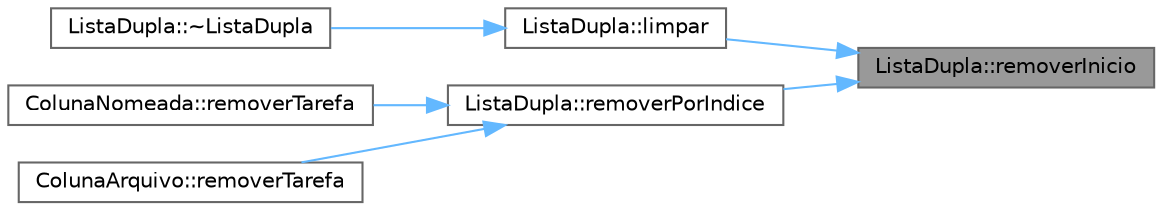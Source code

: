 digraph "ListaDupla::removerInicio"
{
 // INTERACTIVE_SVG=YES
 // LATEX_PDF_SIZE
  bgcolor="transparent";
  edge [fontname=Helvetica,fontsize=10,labelfontname=Helvetica,labelfontsize=10];
  node [fontname=Helvetica,fontsize=10,shape=box,height=0.2,width=0.4];
  rankdir="RL";
  Node1 [id="Node000001",label="ListaDupla::removerInicio",height=0.2,width=0.4,color="gray40", fillcolor="grey60", style="filled", fontcolor="black",tooltip="Remove a tarefa do início da lista."];
  Node1 -> Node2 [id="edge6_Node000001_Node000002",dir="back",color="steelblue1",style="solid",tooltip=" "];
  Node2 [id="Node000002",label="ListaDupla::limpar",height=0.2,width=0.4,color="grey40", fillcolor="white", style="filled",URL="$dd/d91/class_lista_dupla.html#abfef1d092f78fb6862087097d809f1e7",tooltip="Remove todos os nós da lista e libera a memória."];
  Node2 -> Node3 [id="edge7_Node000002_Node000003",dir="back",color="steelblue1",style="solid",tooltip=" "];
  Node3 [id="Node000003",label="ListaDupla::~ListaDupla",height=0.2,width=0.4,color="grey40", fillcolor="white", style="filled",URL="$dd/d91/class_lista_dupla.html#a63481f371df6767019c8705208067514",tooltip="Destrutor da classe ListaDupla."];
  Node1 -> Node4 [id="edge8_Node000001_Node000004",dir="back",color="steelblue1",style="solid",tooltip=" "];
  Node4 [id="Node000004",label="ListaDupla::removerPorIndice",height=0.2,width=0.4,color="grey40", fillcolor="white", style="filled",URL="$dd/d91/class_lista_dupla.html#ab976735e9038a9bd590a764b2a832e45",tooltip="Remove a tarefa da lista pelo índice."];
  Node4 -> Node5 [id="edge9_Node000004_Node000005",dir="back",color="steelblue1",style="solid",tooltip=" "];
  Node5 [id="Node000005",label="ColunaNomeada::removerTarefa",height=0.2,width=0.4,color="grey40", fillcolor="white", style="filled",URL="$de/d1c/class_coluna_nomeada.html#ad9f5dc15ca20616f353008e5a3aa27e3",tooltip="Remove uma tarefa da coluna."];
  Node4 -> Node6 [id="edge10_Node000004_Node000006",dir="back",color="steelblue1",style="solid",tooltip=" "];
  Node6 [id="Node000006",label="ColunaArquivo::removerTarefa",height=0.2,width=0.4,color="grey40", fillcolor="white", style="filled",URL="$d0/d4e/class_coluna_arquivo.html#aae317988e21d9072edf5de1543085f14",tooltip="Remove uma tarefa da coluna."];
}

